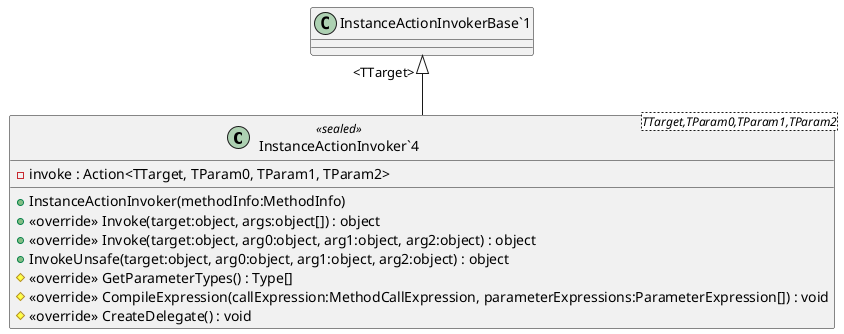 @startuml
class "InstanceActionInvoker`4"<TTarget,TParam0,TParam1,TParam2> <<sealed>> {
    + InstanceActionInvoker(methodInfo:MethodInfo)
    - invoke : Action<TTarget, TParam0, TParam1, TParam2>
    + <<override>> Invoke(target:object, args:object[]) : object
    + <<override>> Invoke(target:object, arg0:object, arg1:object, arg2:object) : object
    + InvokeUnsafe(target:object, arg0:object, arg1:object, arg2:object) : object
    # <<override>> GetParameterTypes() : Type[]
    # <<override>> CompileExpression(callExpression:MethodCallExpression, parameterExpressions:ParameterExpression[]) : void
    # <<override>> CreateDelegate() : void
}
"InstanceActionInvokerBase`1" "<TTarget>" <|-- "InstanceActionInvoker`4"
@enduml
